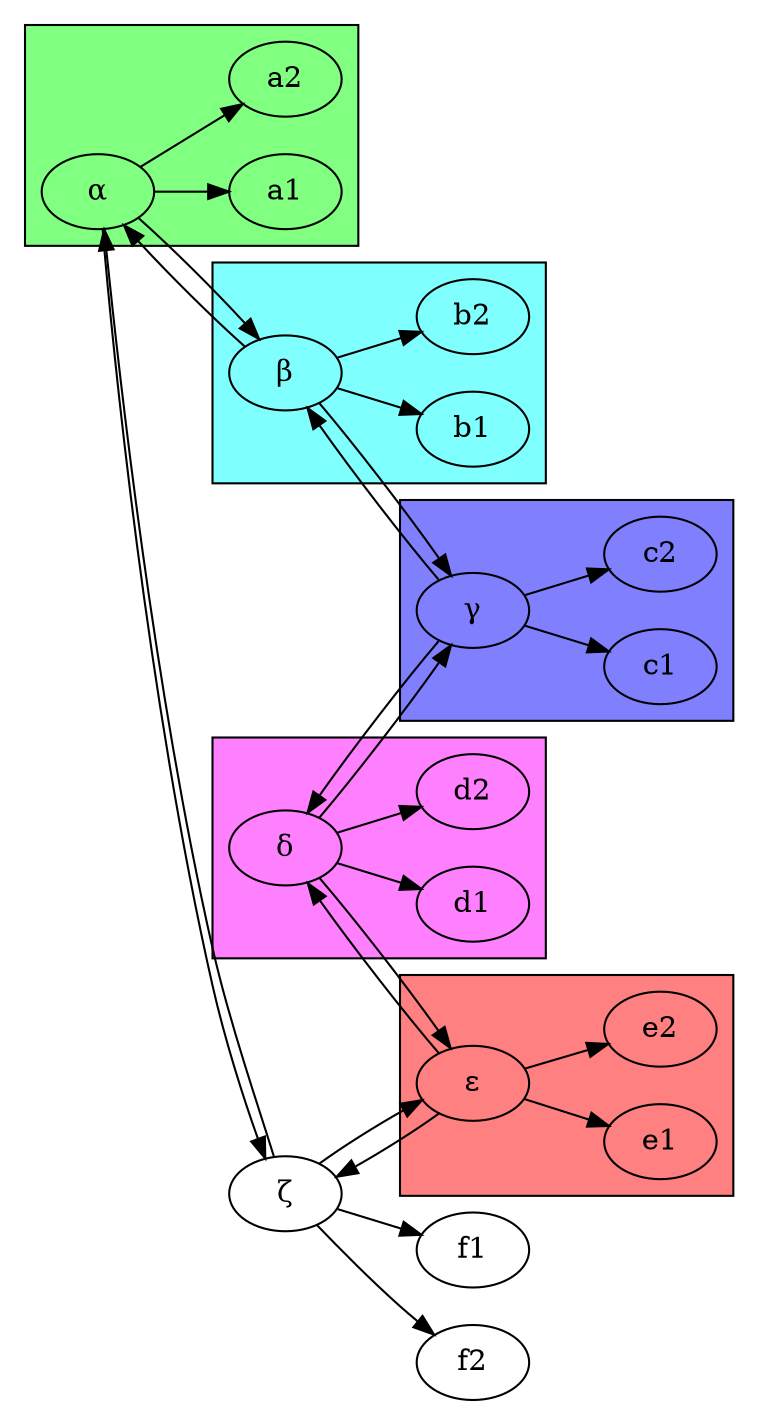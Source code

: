 digraph {
    rankdir=LR

    a[label="&alpha;"]
    b[label="&beta;"]
    c[label="&gamma;"]
    d[label="&delta;"]
    e[label="&epsilon;"]
    f[label="&zeta;"]

    subgraph cluster1 {
        rank = same;
        style = "filled";
        fillcolor = "#80ff80";
        a;
        a1;
        a2;
    }

    subgraph cluster2 {
        rank = same;
        style = "filled";
        fillcolor = "#80ffff";
        b;
        b1;
        b2;
    }

    subgraph cluster3 {
        rank = same;
        style = "filled";
        fillcolor = "#8080ff";
        c;
        c1;
        c2;
    }

    subgraph cluster4 {
        rank = same;
        style = "filled";
        fillcolor = "#ff80ff";
        d;
        d1;
        d2;
    }

    subgraph cluster5 {
        rank = same;
        style = "filled";
        fillcolor = "#ff8080";
        e;
        e1;
        e2;
    }

    a -> b;
    b -> c;
    c -> d;
    d -> e;
    e -> f;
    f -> a;

    b -> a;
    c -> b;
    d -> c;
    e -> d;
    f -> e;
    a -> f;

    a -> a1;
    a -> a2;
    b -> b1;
    b -> b2;
    c -> c1;
    c -> c2;
    d -> d1;
    d -> d2;
    e -> e1;
    e -> e2;
    f -> f1;
    f -> f2;
}
